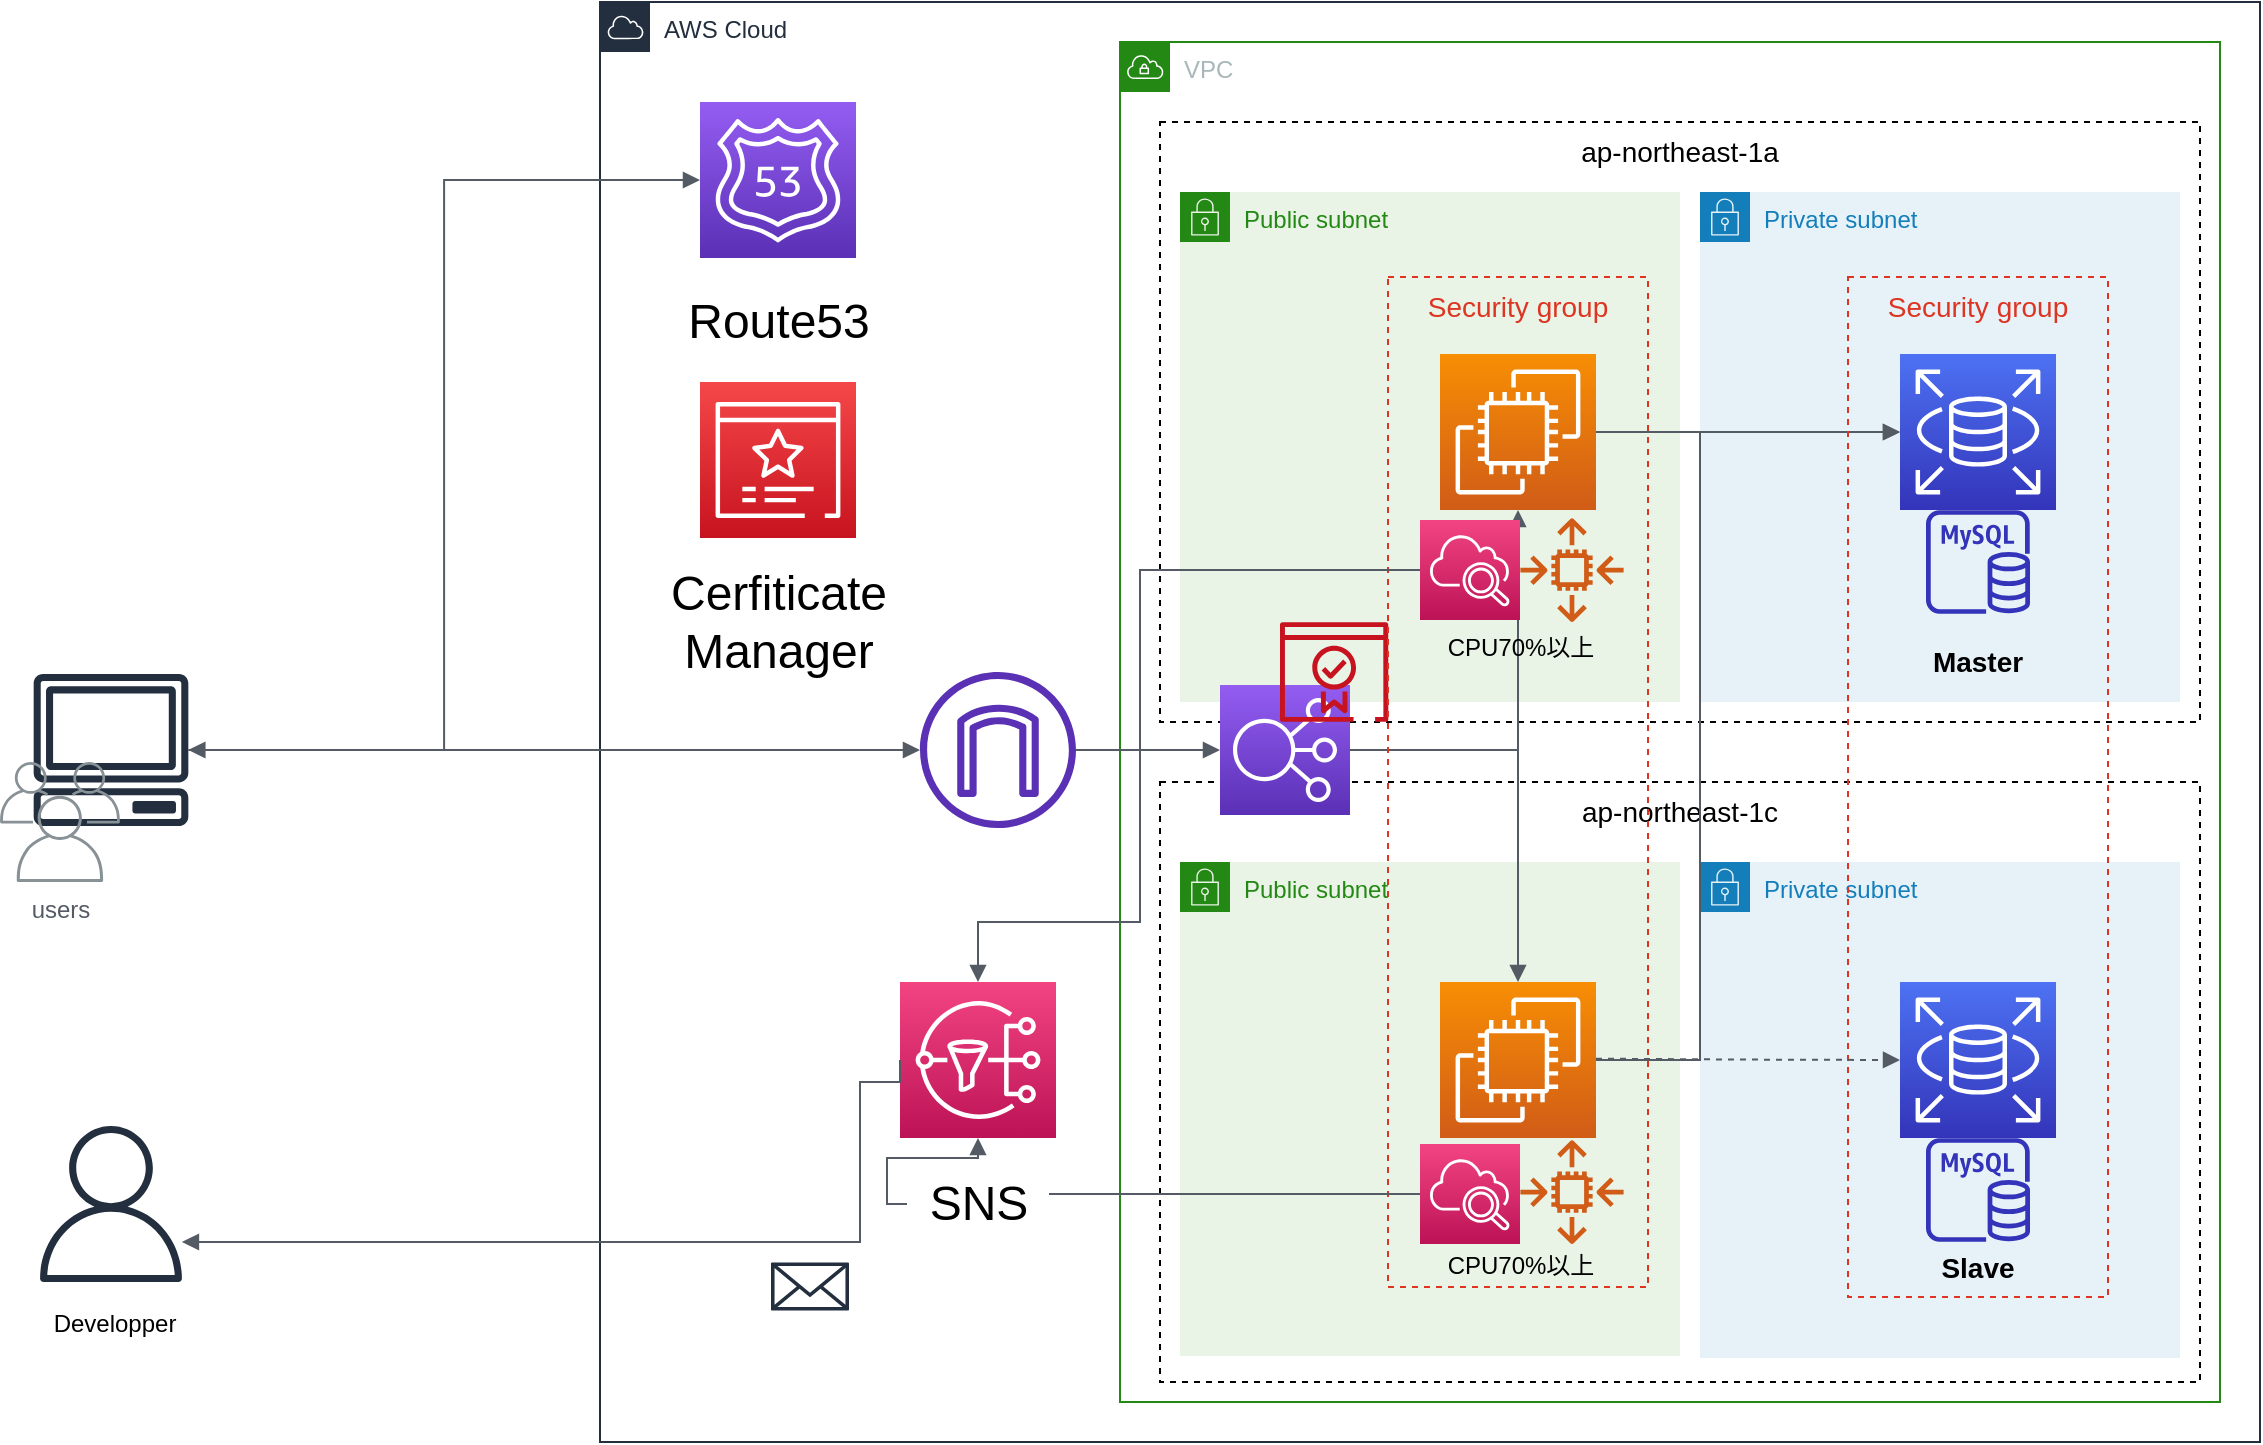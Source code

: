 <mxfile version="14.8.5" type="github">
  <diagram id="Ht1M8jgEwFfnCIfOTk4-" name="Page-1">
    <mxGraphModel dx="1577" dy="882" grid="1" gridSize="10" guides="1" tooltips="1" connect="1" arrows="1" fold="1" page="1" pageScale="1" pageWidth="1169" pageHeight="827" math="0" shadow="0">
      <root>
        <mxCell id="0" />
        <mxCell id="1" parent="0" />
        <mxCell id="PU_o0Ppcd1tU-wXAbMdE-2" value="AWS Cloud" style="points=[[0,0],[0.25,0],[0.5,0],[0.75,0],[1,0],[1,0.25],[1,0.5],[1,0.75],[1,1],[0.75,1],[0.5,1],[0.25,1],[0,1],[0,0.75],[0,0.5],[0,0.25]];outlineConnect=0;gradientColor=none;html=1;whiteSpace=wrap;fontSize=12;fontStyle=0;shape=mxgraph.aws4.group;grIcon=mxgraph.aws4.group_aws_cloud;strokeColor=#232F3E;fillColor=none;verticalAlign=top;align=left;spacingLeft=30;fontColor=#232F3E;dashed=0;" parent="1" vertex="1">
          <mxGeometry x="310" y="40" width="830" height="720" as="geometry" />
        </mxCell>
        <mxCell id="PU_o0Ppcd1tU-wXAbMdE-3" value="" style="outlineConnect=0;fontColor=#232F3E;gradientColor=none;fillColor=#232F3E;strokeColor=none;dashed=0;verticalLabelPosition=bottom;verticalAlign=top;align=center;html=1;fontSize=12;fontStyle=0;aspect=fixed;pointerEvents=1;shape=mxgraph.aws4.client;" parent="1" vertex="1">
          <mxGeometry x="26.5" y="376" width="78" height="76" as="geometry" />
        </mxCell>
        <mxCell id="PU_o0Ppcd1tU-wXAbMdE-7" value="" style="points=[[0,0,0],[0.25,0,0],[0.5,0,0],[0.75,0,0],[1,0,0],[0,1,0],[0.25,1,0],[0.5,1,0],[0.75,1,0],[1,1,0],[0,0.25,0],[0,0.5,0],[0,0.75,0],[1,0.25,0],[1,0.5,0],[1,0.75,0]];outlineConnect=0;fontColor=#232F3E;gradientColor=#945DF2;gradientDirection=north;fillColor=#5A30B5;strokeColor=#ffffff;dashed=0;verticalLabelPosition=bottom;verticalAlign=top;align=center;html=1;fontSize=12;fontStyle=0;aspect=fixed;shape=mxgraph.aws4.resourceIcon;resIcon=mxgraph.aws4.route_53;" parent="1" vertex="1">
          <mxGeometry x="360" y="90" width="78" height="78" as="geometry" />
        </mxCell>
        <mxCell id="PU_o0Ppcd1tU-wXAbMdE-8" value="&lt;font style=&quot;vertical-align: inherit&quot;&gt;&lt;font style=&quot;vertical-align: inherit ; font-size: 24px&quot;&gt;Route53&lt;br&gt;&lt;/font&gt;&lt;/font&gt;" style="text;html=1;strokeColor=none;fillColor=none;align=center;verticalAlign=middle;whiteSpace=wrap;rounded=0;" parent="1" vertex="1">
          <mxGeometry x="363.5" y="180" width="71" height="40" as="geometry" />
        </mxCell>
        <mxCell id="PU_o0Ppcd1tU-wXAbMdE-9" value="" style="points=[[0,0,0],[0.25,0,0],[0.5,0,0],[0.75,0,0],[1,0,0],[0,1,0],[0.25,1,0],[0.5,1,0],[0.75,1,0],[1,1,0],[0,0.25,0],[0,0.5,0],[0,0.75,0],[1,0.25,0],[1,0.5,0],[1,0.75,0]];outlineConnect=0;fontColor=#232F3E;gradientColor=#F54749;gradientDirection=north;fillColor=#C7131F;strokeColor=#ffffff;dashed=0;verticalLabelPosition=bottom;verticalAlign=top;align=center;html=1;fontSize=12;fontStyle=0;aspect=fixed;shape=mxgraph.aws4.resourceIcon;resIcon=mxgraph.aws4.certificate_manager_3;" parent="1" vertex="1">
          <mxGeometry x="360" y="230" width="78" height="78" as="geometry" />
        </mxCell>
        <mxCell id="PU_o0Ppcd1tU-wXAbMdE-10" value="&lt;font style=&quot;vertical-align: inherit&quot;&gt;&lt;font style=&quot;vertical-align: inherit ; font-size: 24px&quot;&gt;Cerfiticate&lt;br&gt;Manager&lt;br&gt;&lt;/font&gt;&lt;/font&gt;" style="text;html=1;strokeColor=none;fillColor=none;align=center;verticalAlign=middle;whiteSpace=wrap;rounded=0;" parent="1" vertex="1">
          <mxGeometry x="363.5" y="330" width="71" height="40" as="geometry" />
        </mxCell>
        <mxCell id="PU_o0Ppcd1tU-wXAbMdE-11" value="" style="edgeStyle=orthogonalEdgeStyle;html=1;endArrow=block;elbow=vertical;startArrow=block;startFill=1;endFill=1;strokeColor=#545B64;rounded=0;entryX=0;entryY=0.5;entryDx=0;entryDy=0;entryPerimeter=0;" parent="1" source="PU_o0Ppcd1tU-wXAbMdE-3" target="PU_o0Ppcd1tU-wXAbMdE-7" edge="1">
          <mxGeometry width="100" relative="1" as="geometry">
            <mxPoint x="140" y="370" as="sourcePoint" />
            <mxPoint x="300" y="290" as="targetPoint" />
          </mxGeometry>
        </mxCell>
        <mxCell id="PU_o0Ppcd1tU-wXAbMdE-12" value="VPC" style="points=[[0,0],[0.25,0],[0.5,0],[0.75,0],[1,0],[1,0.25],[1,0.5],[1,0.75],[1,1],[0.75,1],[0.5,1],[0.25,1],[0,1],[0,0.75],[0,0.5],[0,0.25]];outlineConnect=0;gradientColor=none;html=1;whiteSpace=wrap;fontSize=12;fontStyle=0;shape=mxgraph.aws4.group;grIcon=mxgraph.aws4.group_vpc;strokeColor=#248814;fillColor=none;verticalAlign=top;align=left;spacingLeft=30;fontColor=#AAB7B8;dashed=0;" parent="1" vertex="1">
          <mxGeometry x="570" y="60" width="550" height="680" as="geometry" />
        </mxCell>
        <mxCell id="PU_o0Ppcd1tU-wXAbMdE-13" value="ap-northeast-1a" style="dashed=1;verticalAlign=top;fontStyle=0;fontSize=14;fillColor=none;" parent="1" vertex="1">
          <mxGeometry x="590" y="100" width="520" height="300" as="geometry" />
        </mxCell>
        <mxCell id="PU_o0Ppcd1tU-wXAbMdE-14" value="ap-northeast-1c" style="fillColor=none;dashed=1;verticalAlign=top;fontStyle=0;fontSize=14;imageAspect=1;absoluteArcSize=0;overflow=visible;imageAlign=center;" parent="1" vertex="1">
          <mxGeometry x="590" y="430" width="520" height="300" as="geometry" />
        </mxCell>
        <mxCell id="PU_o0Ppcd1tU-wXAbMdE-16" value="users" style="outlineConnect=0;gradientColor=none;fontColor=#545B64;strokeColor=none;fillColor=#879196;dashed=0;verticalLabelPosition=bottom;verticalAlign=top;align=center;html=1;fontSize=12;fontStyle=0;aspect=fixed;shape=mxgraph.aws4.illustration_users;pointerEvents=1" parent="1" vertex="1">
          <mxGeometry x="10" y="420" width="60" height="60" as="geometry" />
        </mxCell>
        <mxCell id="PU_o0Ppcd1tU-wXAbMdE-19" value="" style="outlineConnect=0;fontColor=#232F3E;gradientColor=none;fillColor=#5A30B5;strokeColor=none;dashed=0;verticalLabelPosition=bottom;verticalAlign=top;align=center;html=1;fontSize=12;fontStyle=0;aspect=fixed;pointerEvents=1;shape=mxgraph.aws4.internet_gateway;" parent="1" vertex="1">
          <mxGeometry x="470" y="375" width="78" height="78" as="geometry" />
        </mxCell>
        <mxCell id="PU_o0Ppcd1tU-wXAbMdE-20" value="" style="edgeStyle=orthogonalEdgeStyle;html=1;endArrow=block;elbow=vertical;startArrow=none;endFill=1;strokeColor=#545B64;rounded=0;fontSize=14;" parent="1" source="PU_o0Ppcd1tU-wXAbMdE-3" target="PU_o0Ppcd1tU-wXAbMdE-19" edge="1">
          <mxGeometry width="100" relative="1" as="geometry">
            <mxPoint x="190" y="440" as="sourcePoint" />
            <mxPoint x="290" y="440" as="targetPoint" />
          </mxGeometry>
        </mxCell>
        <mxCell id="PU_o0Ppcd1tU-wXAbMdE-23" value="Private subnet" style="points=[[0,0],[0.25,0],[0.5,0],[0.75,0],[1,0],[1,0.25],[1,0.5],[1,0.75],[1,1],[0.75,1],[0.5,1],[0.25,1],[0,1],[0,0.75],[0,0.5],[0,0.25]];outlineConnect=0;gradientColor=none;html=1;whiteSpace=wrap;fontSize=12;fontStyle=0;shape=mxgraph.aws4.group;grIcon=mxgraph.aws4.group_security_group;grStroke=0;strokeColor=#147EBA;fillColor=#E6F2F8;verticalAlign=top;align=left;spacingLeft=30;fontColor=#147EBA;dashed=0;" parent="1" vertex="1">
          <mxGeometry x="860" y="135" width="240" height="255" as="geometry" />
        </mxCell>
        <mxCell id="PU_o0Ppcd1tU-wXAbMdE-24" value="Public subnet" style="points=[[0,0],[0.25,0],[0.5,0],[0.75,0],[1,0],[1,0.25],[1,0.5],[1,0.75],[1,1],[0.75,1],[0.5,1],[0.25,1],[0,1],[0,0.75],[0,0.5],[0,0.25]];outlineConnect=0;gradientColor=none;html=1;whiteSpace=wrap;fontSize=12;fontStyle=0;shape=mxgraph.aws4.group;grIcon=mxgraph.aws4.group_security_group;grStroke=0;strokeColor=#248814;fillColor=#E9F3E6;verticalAlign=top;align=left;spacingLeft=30;fontColor=#248814;dashed=0;" parent="1" vertex="1">
          <mxGeometry x="600" y="135" width="250" height="255" as="geometry" />
        </mxCell>
        <mxCell id="PU_o0Ppcd1tU-wXAbMdE-26" value="Public subnet" style="points=[[0,0],[0.25,0],[0.5,0],[0.75,0],[1,0],[1,0.25],[1,0.5],[1,0.75],[1,1],[0.75,1],[0.5,1],[0.25,1],[0,1],[0,0.75],[0,0.5],[0,0.25]];outlineConnect=0;gradientColor=none;html=1;whiteSpace=wrap;fontSize=12;fontStyle=0;shape=mxgraph.aws4.group;grIcon=mxgraph.aws4.group_security_group;grStroke=0;strokeColor=#248814;fillColor=#E9F3E6;verticalAlign=top;align=left;spacingLeft=30;fontColor=#248814;dashed=0;" parent="1" vertex="1">
          <mxGeometry x="600" y="470" width="250" height="247" as="geometry" />
        </mxCell>
        <mxCell id="PU_o0Ppcd1tU-wXAbMdE-27" value="Private subnet" style="points=[[0,0],[0.25,0],[0.5,0],[0.75,0],[1,0],[1,0.25],[1,0.5],[1,0.75],[1,1],[0.75,1],[0.5,1],[0.25,1],[0,1],[0,0.75],[0,0.5],[0,0.25]];outlineConnect=0;gradientColor=none;html=1;whiteSpace=wrap;fontSize=12;fontStyle=0;shape=mxgraph.aws4.group;grIcon=mxgraph.aws4.group_security_group;grStroke=0;strokeColor=#147EBA;fillColor=#E6F2F8;verticalAlign=top;align=left;spacingLeft=30;fontColor=#147EBA;dashed=0;" parent="1" vertex="1">
          <mxGeometry x="860" y="470" width="240" height="248" as="geometry" />
        </mxCell>
        <mxCell id="PU_o0Ppcd1tU-wXAbMdE-28" value="" style="points=[[0,0,0],[0.25,0,0],[0.5,0,0],[0.75,0,0],[1,0,0],[0,1,0],[0.25,1,0],[0.5,1,0],[0.75,1,0],[1,1,0],[0,0.25,0],[0,0.5,0],[0,0.75,0],[1,0.25,0],[1,0.5,0],[1,0.75,0]];outlineConnect=0;fontColor=#232F3E;gradientColor=#F78E04;gradientDirection=north;fillColor=#D05C17;strokeColor=#ffffff;dashed=0;verticalLabelPosition=bottom;verticalAlign=top;align=center;html=1;fontSize=12;fontStyle=0;aspect=fixed;shape=mxgraph.aws4.resourceIcon;resIcon=mxgraph.aws4.ec2;" parent="1" vertex="1">
          <mxGeometry x="730" y="216" width="78" height="78" as="geometry" />
        </mxCell>
        <mxCell id="PU_o0Ppcd1tU-wXAbMdE-29" value="" style="points=[[0,0,0],[0.25,0,0],[0.5,0,0],[0.75,0,0],[1,0,0],[0,1,0],[0.25,1,0],[0.5,1,0],[0.75,1,0],[1,1,0],[0,0.25,0],[0,0.5,0],[0,0.75,0],[1,0.25,0],[1,0.5,0],[1,0.75,0]];outlineConnect=0;fontColor=#232F3E;gradientColor=#F78E04;gradientDirection=north;fillColor=#D05C17;strokeColor=#ffffff;dashed=0;verticalLabelPosition=bottom;verticalAlign=top;align=center;html=1;fontSize=12;fontStyle=0;aspect=fixed;shape=mxgraph.aws4.resourceIcon;resIcon=mxgraph.aws4.ec2;" parent="1" vertex="1">
          <mxGeometry x="730" y="530" width="78" height="78" as="geometry" />
        </mxCell>
        <mxCell id="PU_o0Ppcd1tU-wXAbMdE-30" value="" style="points=[[0,0,0],[0.25,0,0],[0.5,0,0],[0.75,0,0],[1,0,0],[0,1,0],[0.25,1,0],[0.5,1,0],[0.75,1,0],[1,1,0],[0,0.25,0],[0,0.5,0],[0,0.75,0],[1,0.25,0],[1,0.5,0],[1,0.75,0]];outlineConnect=0;fontColor=#232F3E;gradientColor=#945DF2;gradientDirection=north;fillColor=#5A30B5;strokeColor=#ffffff;dashed=0;verticalLabelPosition=bottom;verticalAlign=top;align=center;html=1;fontSize=12;fontStyle=0;aspect=fixed;shape=mxgraph.aws4.resourceIcon;resIcon=mxgraph.aws4.elastic_load_balancing;" parent="1" vertex="1">
          <mxGeometry x="620" y="381.5" width="65" height="65" as="geometry" />
        </mxCell>
        <mxCell id="PU_o0Ppcd1tU-wXAbMdE-31" value="" style="edgeStyle=orthogonalEdgeStyle;html=1;endArrow=block;elbow=vertical;startArrow=none;endFill=1;strokeColor=#545B64;rounded=0;fontSize=14;entryX=0;entryY=0.5;entryDx=0;entryDy=0;entryPerimeter=0;" parent="1" source="PU_o0Ppcd1tU-wXAbMdE-19" target="PU_o0Ppcd1tU-wXAbMdE-30" edge="1">
          <mxGeometry width="100" relative="1" as="geometry">
            <mxPoint x="610.002" y="320" as="sourcePoint" />
            <mxPoint x="975.69" y="320" as="targetPoint" />
          </mxGeometry>
        </mxCell>
        <mxCell id="PU_o0Ppcd1tU-wXAbMdE-32" value="" style="outlineConnect=0;fontColor=#232F3E;gradientColor=none;fillColor=#C7131F;strokeColor=none;dashed=0;verticalLabelPosition=bottom;verticalAlign=top;align=center;html=1;fontSize=12;fontStyle=0;aspect=fixed;pointerEvents=1;shape=mxgraph.aws4.certificate_manager_2;" parent="1" vertex="1">
          <mxGeometry x="650" y="350" width="54.17" height="50" as="geometry" />
        </mxCell>
        <mxCell id="PU_o0Ppcd1tU-wXAbMdE-33" value="" style="edgeStyle=orthogonalEdgeStyle;html=1;endArrow=block;elbow=vertical;startArrow=none;endFill=1;strokeColor=#545B64;rounded=0;fontSize=14;entryX=0.5;entryY=1;entryDx=0;entryDy=0;entryPerimeter=0;exitX=1;exitY=0.5;exitDx=0;exitDy=0;exitPerimeter=0;" parent="1" source="PU_o0Ppcd1tU-wXAbMdE-30" target="PU_o0Ppcd1tU-wXAbMdE-28" edge="1">
          <mxGeometry width="100" relative="1" as="geometry">
            <mxPoint x="760" y="480" as="sourcePoint" />
            <mxPoint x="832" y="480" as="targetPoint" />
            <Array as="points">
              <mxPoint x="769" y="414" />
            </Array>
          </mxGeometry>
        </mxCell>
        <mxCell id="PU_o0Ppcd1tU-wXAbMdE-35" value="" style="edgeStyle=orthogonalEdgeStyle;html=1;endArrow=block;elbow=vertical;startArrow=none;endFill=1;strokeColor=#545B64;rounded=0;fontSize=14;entryX=0.5;entryY=0;entryDx=0;entryDy=0;entryPerimeter=0;exitX=1;exitY=0.5;exitDx=0;exitDy=0;exitPerimeter=0;" parent="1" source="PU_o0Ppcd1tU-wXAbMdE-30" target="PU_o0Ppcd1tU-wXAbMdE-29" edge="1">
          <mxGeometry width="100" relative="1" as="geometry">
            <mxPoint x="704.17" y="473.5" as="sourcePoint" />
            <mxPoint x="788.17" y="353.5" as="targetPoint" />
            <Array as="points">
              <mxPoint x="769" y="414" />
            </Array>
          </mxGeometry>
        </mxCell>
        <mxCell id="PU_o0Ppcd1tU-wXAbMdE-36" value="" style="points=[[0,0,0],[0.25,0,0],[0.5,0,0],[0.75,0,0],[1,0,0],[0,1,0],[0.25,1,0],[0.5,1,0],[0.75,1,0],[1,1,0],[0,0.25,0],[0,0.5,0],[0,0.75,0],[1,0.25,0],[1,0.5,0],[1,0.75,0]];outlineConnect=0;fontColor=#232F3E;gradientColor=#4D72F3;gradientDirection=north;fillColor=#3334B9;strokeColor=#ffffff;dashed=0;verticalLabelPosition=bottom;verticalAlign=top;align=center;html=1;fontSize=12;fontStyle=0;aspect=fixed;shape=mxgraph.aws4.resourceIcon;resIcon=mxgraph.aws4.rds;" parent="1" vertex="1">
          <mxGeometry x="960" y="216" width="78" height="78" as="geometry" />
        </mxCell>
        <mxCell id="PU_o0Ppcd1tU-wXAbMdE-37" value="" style="points=[[0,0,0],[0.25,0,0],[0.5,0,0],[0.75,0,0],[1,0,0],[0,1,0],[0.25,1,0],[0.5,1,0],[0.75,1,0],[1,1,0],[0,0.25,0],[0,0.5,0],[0,0.75,0],[1,0.25,0],[1,0.5,0],[1,0.75,0]];outlineConnect=0;fontColor=#232F3E;gradientColor=#4D72F3;gradientDirection=north;fillColor=#3334B9;strokeColor=#ffffff;dashed=0;verticalLabelPosition=bottom;verticalAlign=top;align=center;html=1;fontSize=12;fontStyle=0;aspect=fixed;shape=mxgraph.aws4.resourceIcon;resIcon=mxgraph.aws4.rds;" parent="1" vertex="1">
          <mxGeometry x="960" y="530" width="78" height="78" as="geometry" />
        </mxCell>
        <mxCell id="PU_o0Ppcd1tU-wXAbMdE-40" value="" style="edgeStyle=orthogonalEdgeStyle;html=1;endArrow=block;elbow=vertical;startArrow=none;endFill=1;strokeColor=#545B64;rounded=0;fontSize=14;entryX=0;entryY=0.5;entryDx=0;entryDy=0;entryPerimeter=0;exitX=1;exitY=0.5;exitDx=0;exitDy=0;exitPerimeter=0;" parent="1" source="PU_o0Ppcd1tU-wXAbMdE-28" target="PU_o0Ppcd1tU-wXAbMdE-36" edge="1">
          <mxGeometry width="100" relative="1" as="geometry">
            <mxPoint x="808" y="261.83" as="sourcePoint" />
            <mxPoint x="880" y="261.83" as="targetPoint" />
          </mxGeometry>
        </mxCell>
        <mxCell id="PU_o0Ppcd1tU-wXAbMdE-41" value="" style="edgeStyle=orthogonalEdgeStyle;html=1;endArrow=block;elbow=vertical;startArrow=none;endFill=1;strokeColor=#545B64;rounded=0;fontSize=14;exitX=1;exitY=0.5;exitDx=0;exitDy=0;exitPerimeter=0;entryX=0;entryY=0.5;entryDx=0;entryDy=0;entryPerimeter=0;" parent="1" source="PU_o0Ppcd1tU-wXAbMdE-29" target="PU_o0Ppcd1tU-wXAbMdE-36" edge="1">
          <mxGeometry width="100" relative="1" as="geometry">
            <mxPoint x="818" y="606.67" as="sourcePoint" />
            <mxPoint x="960" y="260" as="targetPoint" />
            <Array as="points">
              <mxPoint x="860" y="569" />
              <mxPoint x="860" y="255" />
            </Array>
          </mxGeometry>
        </mxCell>
        <mxCell id="PU_o0Ppcd1tU-wXAbMdE-43" value="" style="outlineConnect=0;fontColor=#232F3E;gradientColor=none;fillColor=#3334B9;strokeColor=none;dashed=0;verticalLabelPosition=bottom;verticalAlign=top;align=center;html=1;fontSize=12;fontStyle=0;aspect=fixed;pointerEvents=1;shape=mxgraph.aws4.rds_mysql_instance;" parent="1" vertex="1">
          <mxGeometry x="973" y="294" width="52" height="52" as="geometry" />
        </mxCell>
        <mxCell id="PU_o0Ppcd1tU-wXAbMdE-44" value="" style="outlineConnect=0;fontColor=#232F3E;gradientColor=none;fillColor=#3334B9;strokeColor=none;dashed=0;verticalLabelPosition=bottom;verticalAlign=top;align=center;html=1;fontSize=12;fontStyle=0;aspect=fixed;pointerEvents=1;shape=mxgraph.aws4.rds_mysql_instance;" parent="1" vertex="1">
          <mxGeometry x="973" y="608" width="52" height="52" as="geometry" />
        </mxCell>
        <mxCell id="PU_o0Ppcd1tU-wXAbMdE-45" value="Security group" style="fillColor=none;strokeColor=#DD3522;verticalAlign=top;fontStyle=0;fontColor=#DD3522;dashed=1;fontSize=14;" parent="1" vertex="1">
          <mxGeometry x="704" y="177.5" width="130" height="505" as="geometry" />
        </mxCell>
        <mxCell id="PU_o0Ppcd1tU-wXAbMdE-46" value="Security group" style="fillColor=none;strokeColor=#DD3522;verticalAlign=top;fontStyle=0;fontColor=#DD3522;dashed=1;fontSize=14;" parent="1" vertex="1">
          <mxGeometry x="934" y="177.5" width="130" height="510" as="geometry" />
        </mxCell>
        <mxCell id="PU_o0Ppcd1tU-wXAbMdE-51" value="&lt;b&gt;Master&lt;/b&gt;" style="text;html=1;strokeColor=none;fillColor=none;align=center;verticalAlign=middle;whiteSpace=wrap;rounded=0;dashed=1;fontSize=14;fontColor=#000000;strokeWidth=5;" parent="1" vertex="1">
          <mxGeometry x="979" y="357.5" width="40" height="24" as="geometry" />
        </mxCell>
        <mxCell id="PU_o0Ppcd1tU-wXAbMdE-53" value="&lt;b&gt;Slave&lt;/b&gt;" style="text;html=1;strokeColor=none;fillColor=none;align=center;verticalAlign=middle;whiteSpace=wrap;rounded=0;dashed=1;fontSize=14;fontColor=#000000;strokeWidth=5;" parent="1" vertex="1">
          <mxGeometry x="979" y="661" width="40" height="24" as="geometry" />
        </mxCell>
        <mxCell id="PU_o0Ppcd1tU-wXAbMdE-55" value="" style="edgeStyle=orthogonalEdgeStyle;html=1;endArrow=block;elbow=vertical;startArrow=none;endFill=1;strokeColor=#545B64;rounded=0;fontSize=14;fontColor=#000000;dashed=1;entryX=0;entryY=0.5;entryDx=0;entryDy=0;entryPerimeter=0;" parent="1" target="PU_o0Ppcd1tU-wXAbMdE-37" edge="1">
          <mxGeometry width="100" relative="1" as="geometry">
            <mxPoint x="808" y="568.33" as="sourcePoint" />
            <mxPoint x="908" y="568.33" as="targetPoint" />
          </mxGeometry>
        </mxCell>
        <mxCell id="PU_o0Ppcd1tU-wXAbMdE-56" value="" style="points=[[0,0,0],[0.25,0,0],[0.5,0,0],[0.75,0,0],[1,0,0],[0,1,0],[0.25,1,0],[0.5,1,0],[0.75,1,0],[1,1,0],[0,0.25,0],[0,0.5,0],[0,0.75,0],[1,0.25,0],[1,0.5,0],[1,0.75,0]];points=[[0,0,0],[0.25,0,0],[0.5,0,0],[0.75,0,0],[1,0,0],[0,1,0],[0.25,1,0],[0.5,1,0],[0.75,1,0],[1,1,0],[0,0.25,0],[0,0.5,0],[0,0.75,0],[1,0.25,0],[1,0.5,0],[1,0.75,0]];outlineConnect=0;fontColor=#232F3E;gradientColor=#F34482;gradientDirection=north;fillColor=#BC1356;strokeColor=#ffffff;dashed=0;verticalLabelPosition=bottom;verticalAlign=top;align=center;html=1;fontSize=12;fontStyle=0;aspect=fixed;shape=mxgraph.aws4.resourceIcon;resIcon=mxgraph.aws4.cloudwatch_2;" parent="1" vertex="1">
          <mxGeometry x="720" y="299" width="50" height="50" as="geometry" />
        </mxCell>
        <mxCell id="zs6Gr2qYgr_IFdk_L5UF-1" value="" style="outlineConnect=0;fontColor=#232F3E;gradientColor=none;fillColor=#D05C17;strokeColor=none;dashed=0;verticalLabelPosition=bottom;verticalAlign=top;align=center;html=1;fontSize=12;fontStyle=0;aspect=fixed;pointerEvents=1;shape=mxgraph.aws4.auto_scaling2;" parent="1" vertex="1">
          <mxGeometry x="770" y="298" width="52" height="52" as="geometry" />
        </mxCell>
        <mxCell id="zs6Gr2qYgr_IFdk_L5UF-2" value="" style="outlineConnect=0;fontColor=#232F3E;gradientColor=none;fillColor=#D05C17;strokeColor=none;dashed=0;verticalLabelPosition=bottom;verticalAlign=top;align=center;html=1;fontSize=12;fontStyle=0;aspect=fixed;pointerEvents=1;shape=mxgraph.aws4.auto_scaling2;" parent="1" vertex="1">
          <mxGeometry x="770" y="609" width="52" height="52" as="geometry" />
        </mxCell>
        <mxCell id="zs6Gr2qYgr_IFdk_L5UF-3" value="" style="points=[[0,0,0],[0.25,0,0],[0.5,0,0],[0.75,0,0],[1,0,0],[0,1,0],[0.25,1,0],[0.5,1,0],[0.75,1,0],[1,1,0],[0,0.25,0],[0,0.5,0],[0,0.75,0],[1,0.25,0],[1,0.5,0],[1,0.75,0]];points=[[0,0,0],[0.25,0,0],[0.5,0,0],[0.75,0,0],[1,0,0],[0,1,0],[0.25,1,0],[0.5,1,0],[0.75,1,0],[1,1,0],[0,0.25,0],[0,0.5,0],[0,0.75,0],[1,0.25,0],[1,0.5,0],[1,0.75,0]];outlineConnect=0;fontColor=#232F3E;gradientColor=#F34482;gradientDirection=north;fillColor=#BC1356;strokeColor=#ffffff;dashed=0;verticalLabelPosition=bottom;verticalAlign=top;align=center;html=1;fontSize=12;fontStyle=0;aspect=fixed;shape=mxgraph.aws4.resourceIcon;resIcon=mxgraph.aws4.cloudwatch_2;" parent="1" vertex="1">
          <mxGeometry x="720" y="611" width="50" height="50" as="geometry" />
        </mxCell>
        <mxCell id="zs6Gr2qYgr_IFdk_L5UF-4" value="&lt;font style=&quot;font-size: 12px&quot;&gt;CPU70%以上&lt;/font&gt;" style="text;html=1;strokeColor=none;fillColor=none;align=center;verticalAlign=middle;whiteSpace=wrap;rounded=0;dashed=1;fontSize=14;fontColor=#000000;strokeWidth=5;" parent="1" vertex="1">
          <mxGeometry x="730" y="350" width="81" height="24" as="geometry" />
        </mxCell>
        <mxCell id="zs6Gr2qYgr_IFdk_L5UF-5" value="&lt;font style=&quot;font-size: 12px&quot;&gt;CPU70%以上&lt;/font&gt;" style="text;html=1;strokeColor=none;fillColor=none;align=center;verticalAlign=middle;whiteSpace=wrap;rounded=0;dashed=1;fontSize=14;fontColor=#000000;strokeWidth=5;" parent="1" vertex="1">
          <mxGeometry x="730" y="658.5" width="81" height="24" as="geometry" />
        </mxCell>
        <mxCell id="zs6Gr2qYgr_IFdk_L5UF-6" value="" style="points=[[0,0,0],[0.25,0,0],[0.5,0,0],[0.75,0,0],[1,0,0],[0,1,0],[0.25,1,0],[0.5,1,0],[0.75,1,0],[1,1,0],[0,0.25,0],[0,0.5,0],[0,0.75,0],[1,0.25,0],[1,0.5,0],[1,0.75,0]];outlineConnect=0;fontColor=#232F3E;gradientColor=#F34482;gradientDirection=north;fillColor=#BC1356;strokeColor=#ffffff;dashed=0;verticalLabelPosition=bottom;verticalAlign=top;align=center;html=1;fontSize=12;fontStyle=0;aspect=fixed;shape=mxgraph.aws4.resourceIcon;resIcon=mxgraph.aws4.sns;" parent="1" vertex="1">
          <mxGeometry x="460" y="530" width="78" height="78" as="geometry" />
        </mxCell>
        <mxCell id="zs6Gr2qYgr_IFdk_L5UF-7" value="" style="edgeStyle=orthogonalEdgeStyle;html=1;endArrow=none;elbow=vertical;startArrow=block;startFill=1;strokeColor=#545B64;rounded=0;entryX=0;entryY=0.5;entryDx=0;entryDy=0;entryPerimeter=0;exitX=0.5;exitY=0;exitDx=0;exitDy=0;exitPerimeter=0;" parent="1" source="zs6Gr2qYgr_IFdk_L5UF-6" target="PU_o0Ppcd1tU-wXAbMdE-56" edge="1">
          <mxGeometry width="100" relative="1" as="geometry">
            <mxPoint x="430" y="470" as="sourcePoint" />
            <mxPoint x="530" y="470" as="targetPoint" />
            <Array as="points">
              <mxPoint x="499" y="500" />
              <mxPoint x="580" y="500" />
              <mxPoint x="580" y="324" />
            </Array>
          </mxGeometry>
        </mxCell>
        <mxCell id="zs6Gr2qYgr_IFdk_L5UF-8" value="" style="edgeStyle=orthogonalEdgeStyle;html=1;endArrow=none;elbow=vertical;startArrow=none;startFill=1;strokeColor=#545B64;rounded=0;entryX=0;entryY=0.5;entryDx=0;entryDy=0;entryPerimeter=0;" parent="1" source="zs6Gr2qYgr_IFdk_L5UF-10" target="zs6Gr2qYgr_IFdk_L5UF-3" edge="1">
          <mxGeometry width="100" relative="1" as="geometry">
            <mxPoint x="500" y="610" as="sourcePoint" />
            <mxPoint x="590" y="567.5" as="targetPoint" />
            <Array as="points">
              <mxPoint x="500" y="636" />
            </Array>
          </mxGeometry>
        </mxCell>
        <mxCell id="zs6Gr2qYgr_IFdk_L5UF-9" value="" style="edgeStyle=orthogonalEdgeStyle;html=1;endArrow=none;elbow=vertical;startArrow=block;startFill=1;strokeColor=#545B64;rounded=0;entryX=0;entryY=0.5;entryDx=0;entryDy=0;entryPerimeter=0;" parent="1" source="mXQ11LCEicpU30omKFTC-6" target="zs6Gr2qYgr_IFdk_L5UF-6" edge="1">
          <mxGeometry width="100" relative="1" as="geometry">
            <mxPoint x="220" y="602" as="sourcePoint" />
            <mxPoint x="351" y="580" as="targetPoint" />
            <Array as="points">
              <mxPoint x="440" y="660" />
              <mxPoint x="440" y="580" />
              <mxPoint x="460" y="580" />
            </Array>
          </mxGeometry>
        </mxCell>
        <mxCell id="zs6Gr2qYgr_IFdk_L5UF-10" value="&lt;font style=&quot;vertical-align: inherit&quot;&gt;&lt;font style=&quot;vertical-align: inherit ; font-size: 24px&quot;&gt;SNS&lt;br&gt;&lt;/font&gt;&lt;/font&gt;" style="text;html=1;strokeColor=none;fillColor=none;align=center;verticalAlign=middle;whiteSpace=wrap;rounded=0;" parent="1" vertex="1">
          <mxGeometry x="463.5" y="621" width="71" height="40" as="geometry" />
        </mxCell>
        <mxCell id="zs6Gr2qYgr_IFdk_L5UF-11" value="" style="edgeStyle=orthogonalEdgeStyle;html=1;endArrow=none;elbow=vertical;startArrow=block;startFill=1;strokeColor=#545B64;rounded=0;entryX=0;entryY=0.5;entryDx=0;entryDy=0;entryPerimeter=0;" parent="1" source="zs6Gr2qYgr_IFdk_L5UF-6" target="zs6Gr2qYgr_IFdk_L5UF-10" edge="1">
          <mxGeometry width="100" relative="1" as="geometry">
            <mxPoint x="500.0" y="608" as="sourcePoint" />
            <mxPoint x="720" y="636" as="targetPoint" />
            <Array as="points" />
          </mxGeometry>
        </mxCell>
        <mxCell id="zs6Gr2qYgr_IFdk_L5UF-12" value="" style="outlineConnect=0;fontColor=#232F3E;gradientColor=none;fillColor=#232F3E;strokeColor=none;dashed=0;verticalLabelPosition=bottom;verticalAlign=top;align=center;html=1;fontSize=12;fontStyle=0;aspect=fixed;pointerEvents=1;shape=mxgraph.aws4.email_2;" parent="1" vertex="1">
          <mxGeometry x="395.5" y="670" width="39" height="24.5" as="geometry" />
        </mxCell>
        <mxCell id="mXQ11LCEicpU30omKFTC-6" value="" style="outlineConnect=0;fontColor=#232F3E;gradientColor=none;fillColor=#232F3E;strokeColor=none;dashed=0;verticalLabelPosition=bottom;verticalAlign=top;align=center;html=1;fontSize=12;fontStyle=0;aspect=fixed;pointerEvents=1;shape=mxgraph.aws4.user;" vertex="1" parent="1">
          <mxGeometry x="26.5" y="602" width="78" height="78" as="geometry" />
        </mxCell>
        <mxCell id="mXQ11LCEicpU30omKFTC-7" value="&lt;font style=&quot;font-size: 12px&quot;&gt;&lt;font style=&quot;vertical-align: inherit&quot;&gt;&lt;font style=&quot;vertical-align: inherit&quot;&gt;Developper&lt;/font&gt;&lt;/font&gt;&lt;/font&gt;" style="text;html=1;strokeColor=none;fillColor=none;align=center;verticalAlign=middle;whiteSpace=wrap;rounded=0;dashed=1;fontSize=14;fontColor=#000000;strokeWidth=5;" vertex="1" parent="1">
          <mxGeometry x="26.5" y="687.5" width="81" height="24" as="geometry" />
        </mxCell>
      </root>
    </mxGraphModel>
  </diagram>
</mxfile>
